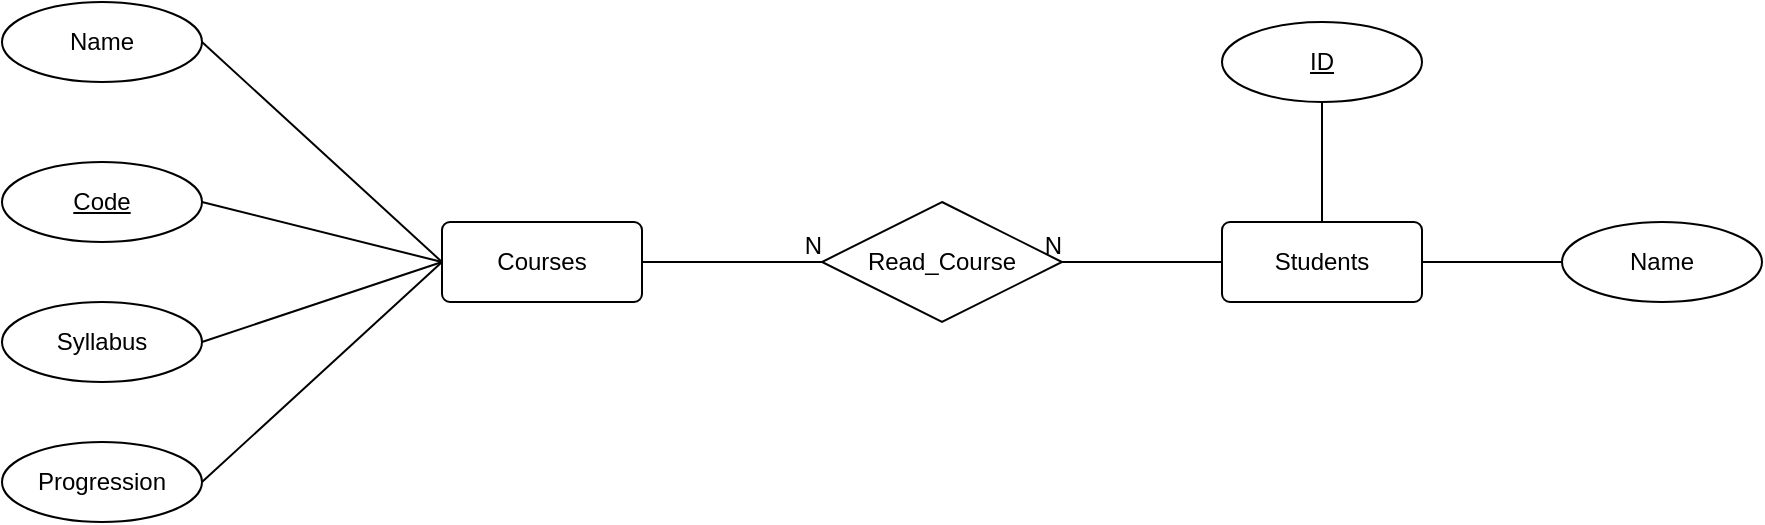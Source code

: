 <mxfile>
    <diagram id="_zkCLJANhX2m-zvkC2l6" name="Page-1">
        <mxGraphModel dx="2220" dy="633" grid="1" gridSize="10" guides="1" tooltips="1" connect="1" arrows="1" fold="1" page="1" pageScale="1" pageWidth="850" pageHeight="1100" math="0" shadow="0">
            <root>
                <mxCell id="0"/>
                <mxCell id="1" parent="0"/>
                <mxCell id="2" value="Courses" style="rounded=1;arcSize=10;whiteSpace=wrap;html=1;align=center;" vertex="1" parent="1">
                    <mxGeometry x="-20" y="260" width="100" height="40" as="geometry"/>
                </mxCell>
                <mxCell id="4" value="Read_Course" style="shape=rhombus;perimeter=rhombusPerimeter;whiteSpace=wrap;html=1;align=center;" vertex="1" parent="1">
                    <mxGeometry x="170" y="250" width="120" height="60" as="geometry"/>
                </mxCell>
                <mxCell id="5" value="Name" style="ellipse;whiteSpace=wrap;html=1;align=center;" vertex="1" parent="1">
                    <mxGeometry x="-240" y="150" width="100" height="40" as="geometry"/>
                </mxCell>
                <mxCell id="6" value="ID" style="ellipse;whiteSpace=wrap;html=1;align=center;fontStyle=4;" vertex="1" parent="1">
                    <mxGeometry x="370" y="160" width="100" height="40" as="geometry"/>
                </mxCell>
                <mxCell id="7" value="Code" style="ellipse;whiteSpace=wrap;html=1;align=center;fontStyle=4;" vertex="1" parent="1">
                    <mxGeometry x="-240" y="230" width="100" height="40" as="geometry"/>
                </mxCell>
                <mxCell id="9" value="Syllabus" style="ellipse;whiteSpace=wrap;html=1;align=center;" vertex="1" parent="1">
                    <mxGeometry x="-240" y="300" width="100" height="40" as="geometry"/>
                </mxCell>
                <mxCell id="10" value="Progression" style="ellipse;whiteSpace=wrap;html=1;align=center;" vertex="1" parent="1">
                    <mxGeometry x="-240" y="370" width="100" height="40" as="geometry"/>
                </mxCell>
                <mxCell id="11" value="" style="endArrow=none;html=1;rounded=0;exitX=1;exitY=0.5;exitDx=0;exitDy=0;entryX=0;entryY=0.5;entryDx=0;entryDy=0;" edge="1" parent="1" source="5" target="2">
                    <mxGeometry relative="1" as="geometry">
                        <mxPoint x="320" y="280" as="sourcePoint"/>
                        <mxPoint x="480" y="280" as="targetPoint"/>
                    </mxGeometry>
                </mxCell>
                <mxCell id="13" value="" style="endArrow=none;html=1;rounded=0;exitX=0.5;exitY=1;exitDx=0;exitDy=0;entryX=0.5;entryY=0;entryDx=0;entryDy=0;" edge="1" parent="1" source="6" target="17">
                    <mxGeometry relative="1" as="geometry">
                        <mxPoint x="320" y="330" as="sourcePoint"/>
                        <mxPoint x="420" y="260" as="targetPoint"/>
                    </mxGeometry>
                </mxCell>
                <mxCell id="14" value="" style="endArrow=none;html=1;rounded=0;exitX=1;exitY=0.5;exitDx=0;exitDy=0;entryX=0;entryY=0.5;entryDx=0;entryDy=0;" edge="1" parent="1" source="7" target="2">
                    <mxGeometry relative="1" as="geometry">
                        <mxPoint x="-120" y="190" as="sourcePoint"/>
                        <mxPoint y="300" as="targetPoint"/>
                    </mxGeometry>
                </mxCell>
                <mxCell id="15" value="" style="endArrow=none;html=1;rounded=0;exitX=1;exitY=0.5;exitDx=0;exitDy=0;entryX=0;entryY=0.5;entryDx=0;entryDy=0;" edge="1" parent="1" source="9" target="2">
                    <mxGeometry relative="1" as="geometry">
                        <mxPoint x="-110" y="200" as="sourcePoint"/>
                        <mxPoint x="10" y="310" as="targetPoint"/>
                    </mxGeometry>
                </mxCell>
                <mxCell id="16" value="" style="endArrow=none;html=1;rounded=0;exitX=1;exitY=0.5;exitDx=0;exitDy=0;entryX=0;entryY=0.5;entryDx=0;entryDy=0;" edge="1" parent="1" source="10" target="2">
                    <mxGeometry relative="1" as="geometry">
                        <mxPoint x="-100" y="210" as="sourcePoint"/>
                        <mxPoint x="20" y="320" as="targetPoint"/>
                    </mxGeometry>
                </mxCell>
                <mxCell id="17" value="Students" style="rounded=1;arcSize=10;whiteSpace=wrap;html=1;align=center;" vertex="1" parent="1">
                    <mxGeometry x="370" y="260" width="100" height="40" as="geometry"/>
                </mxCell>
                <mxCell id="22" value="" style="endArrow=none;html=1;rounded=0;exitX=0;exitY=0.5;exitDx=0;exitDy=0;entryX=1;entryY=0.5;entryDx=0;entryDy=0;" edge="1" parent="1" target="17">
                    <mxGeometry relative="1" as="geometry">
                        <mxPoint x="540" y="280" as="sourcePoint"/>
                        <mxPoint x="760" y="300" as="targetPoint"/>
                    </mxGeometry>
                </mxCell>
                <mxCell id="24" value="Name" style="ellipse;whiteSpace=wrap;html=1;align=center;" vertex="1" parent="1">
                    <mxGeometry x="540" y="260" width="100" height="40" as="geometry"/>
                </mxCell>
                <mxCell id="27" value="" style="endArrow=none;html=1;rounded=0;exitX=1;exitY=0.5;exitDx=0;exitDy=0;entryX=0;entryY=0.5;entryDx=0;entryDy=0;" edge="1" parent="1" source="2" target="4">
                    <mxGeometry relative="1" as="geometry">
                        <mxPoint x="320" y="280" as="sourcePoint"/>
                        <mxPoint x="178" y="282" as="targetPoint"/>
                    </mxGeometry>
                </mxCell>
                <mxCell id="28" value="N" style="resizable=0;html=1;align=right;verticalAlign=bottom;" connectable="0" vertex="1" parent="27">
                    <mxGeometry x="1" relative="1" as="geometry"/>
                </mxCell>
                <mxCell id="29" value="" style="endArrow=none;html=1;rounded=0;exitX=0;exitY=0.5;exitDx=0;exitDy=0;entryX=1;entryY=0.5;entryDx=0;entryDy=0;" edge="1" parent="1" source="17" target="4">
                    <mxGeometry relative="1" as="geometry">
                        <mxPoint x="90" y="290" as="sourcePoint"/>
                        <mxPoint x="188" y="292" as="targetPoint"/>
                    </mxGeometry>
                </mxCell>
                <mxCell id="30" value="N" style="resizable=0;html=1;align=right;verticalAlign=bottom;" connectable="0" vertex="1" parent="29">
                    <mxGeometry x="1" relative="1" as="geometry"/>
                </mxCell>
            </root>
        </mxGraphModel>
    </diagram>
</mxfile>